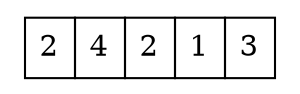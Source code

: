 graph 2 {
    node[shape=plaintext];
    a[
label=< <TABLE CELLBORDER="1" BORDER="0" CELLSPACING="0" CELLPADDING="6">
    <tr> 
        <td PORT="">2</td> 
        <td PORT="">4</td> 
        <td PORT="">2</td> 
        <td PORT="">1</td> 
        <td PORT="">3</td> 
    </tr>
    </TABLE>
> ]
}
